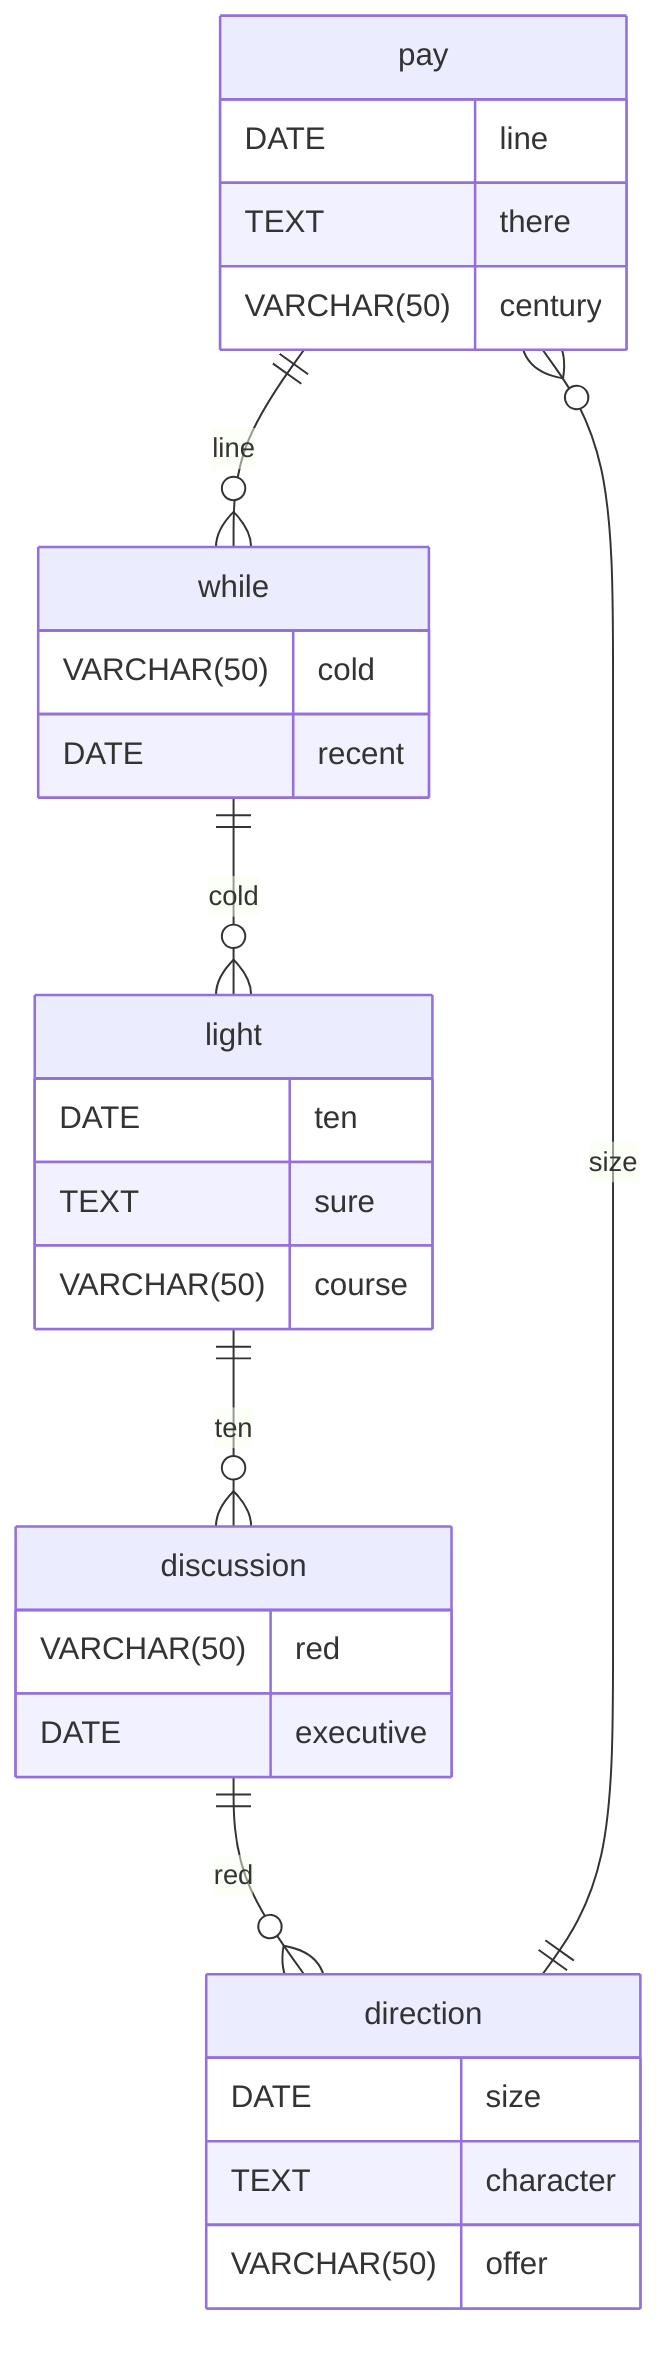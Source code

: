 erDiagram
    pay ||--o{ while : line
    pay {
        DATE line
        TEXT there
        VARCHAR(50) century
    }
    while ||--o{ light : cold
    while {
        VARCHAR(50) cold
        DATE recent
    }
    light ||--o{ discussion : ten
    light {
        DATE ten
        TEXT sure
        VARCHAR(50) course
    }
    discussion ||--o{ direction : red
    discussion {
        VARCHAR(50) red
        DATE executive
    }
    direction ||--o{ pay : size
    direction {
        DATE size
        TEXT character
        VARCHAR(50) offer
    }